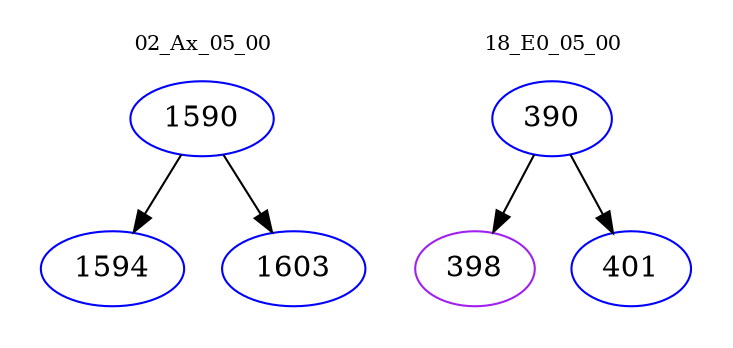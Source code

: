 digraph{
subgraph cluster_0 {
color = white
label = "02_Ax_05_00";
fontsize=10;
T0_1590 [label="1590", color="blue"]
T0_1590 -> T0_1594 [color="black"]
T0_1594 [label="1594", color="blue"]
T0_1590 -> T0_1603 [color="black"]
T0_1603 [label="1603", color="blue"]
}
subgraph cluster_1 {
color = white
label = "18_E0_05_00";
fontsize=10;
T1_390 [label="390", color="blue"]
T1_390 -> T1_398 [color="black"]
T1_398 [label="398", color="purple"]
T1_390 -> T1_401 [color="black"]
T1_401 [label="401", color="blue"]
}
}
